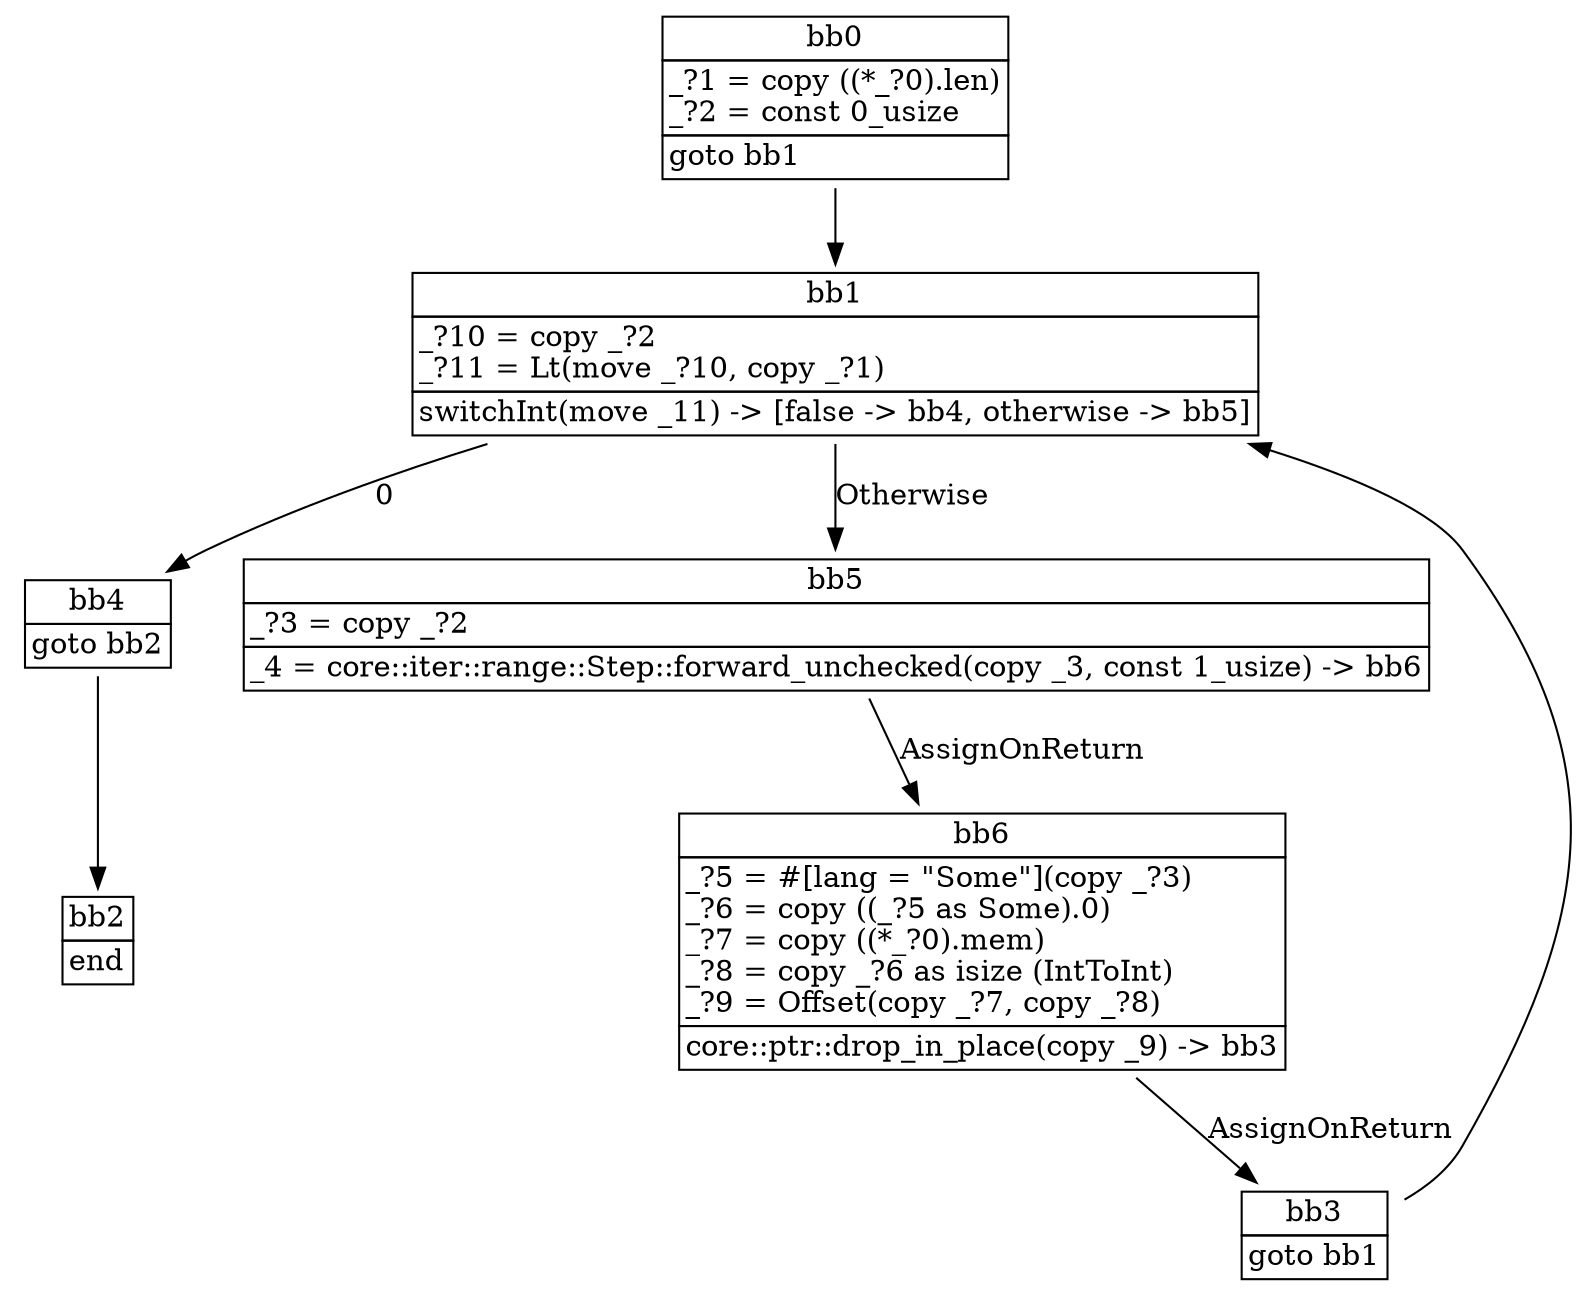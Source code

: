 digraph name {
    bb0 [shape="none", label=<<table border="0" cellborder="1" cellspacing="0"><tr><td  align="center" colspan="1">bb0</td></tr><tr><td align="left" balign="left">_?1 = copy ((*_?0).len)<br/>_?2 = const 0_usize<br/></td></tr><tr><td align="left">goto bb1</td></tr></table>>];
    bb1 [shape="none", label=<<table border="0" cellborder="1" cellspacing="0"><tr><td  align="center" colspan="1">bb1</td></tr><tr><td align="left" balign="left">_?10 = copy _?2<br/>_?11 = Lt(move _?10, copy _?1)<br/></td></tr><tr><td align="left">switchInt(move _11) -&gt; [false -&gt; bb4, otherwise -&gt; bb5]</td></tr></table>>];
    bb2 [shape="none", label=<<table border="0" cellborder="1" cellspacing="0"><tr><td  align="center" colspan="1">bb2</td></tr><tr><td align="left">end</td></tr></table>>];
    bb3 [shape="none", label=<<table border="0" cellborder="1" cellspacing="0"><tr><td  align="center" colspan="1">bb3</td></tr><tr><td align="left">goto bb1</td></tr></table>>];
    bb4 [shape="none", label=<<table border="0" cellborder="1" cellspacing="0"><tr><td  align="center" colspan="1">bb4</td></tr><tr><td align="left">goto bb2</td></tr></table>>];
    bb5 [shape="none", label=<<table border="0" cellborder="1" cellspacing="0"><tr><td  align="center" colspan="1">bb5</td></tr><tr><td align="left" balign="left">_?3 = copy _?2<br/></td></tr><tr><td align="left">_4 = core::iter::range::Step::forward_unchecked(copy _3, const 1_usize) -&gt; bb6</td></tr></table>>];
    bb6 [shape="none", label=<<table border="0" cellborder="1" cellspacing="0"><tr><td  align="center" colspan="1">bb6</td></tr><tr><td align="left" balign="left">_?5 = #[lang = &quot;Some&quot;](copy _?3)<br/>_?6 = copy ((_?5 as Some).0)<br/>_?7 = copy ((*_?0).mem)<br/>_?8 = copy _?6 as isize (IntToInt)<br/>_?9 = Offset(copy _?7, copy _?8)<br/></td></tr><tr><td align="left">core::ptr::drop_in_place(copy _9) -&gt; bb3</td></tr></table>>];
    bb0 -> bb1 [label=""];
    bb1 -> bb4 [label="0"];
    bb1 -> bb5 [label="Otherwise"];
    bb3 -> bb1 [label=""];
    bb4 -> bb2 [label=""];
    bb5 -> bb6 [label="AssignOnReturn"];
    bb6 -> bb3 [label="AssignOnReturn"];
}
